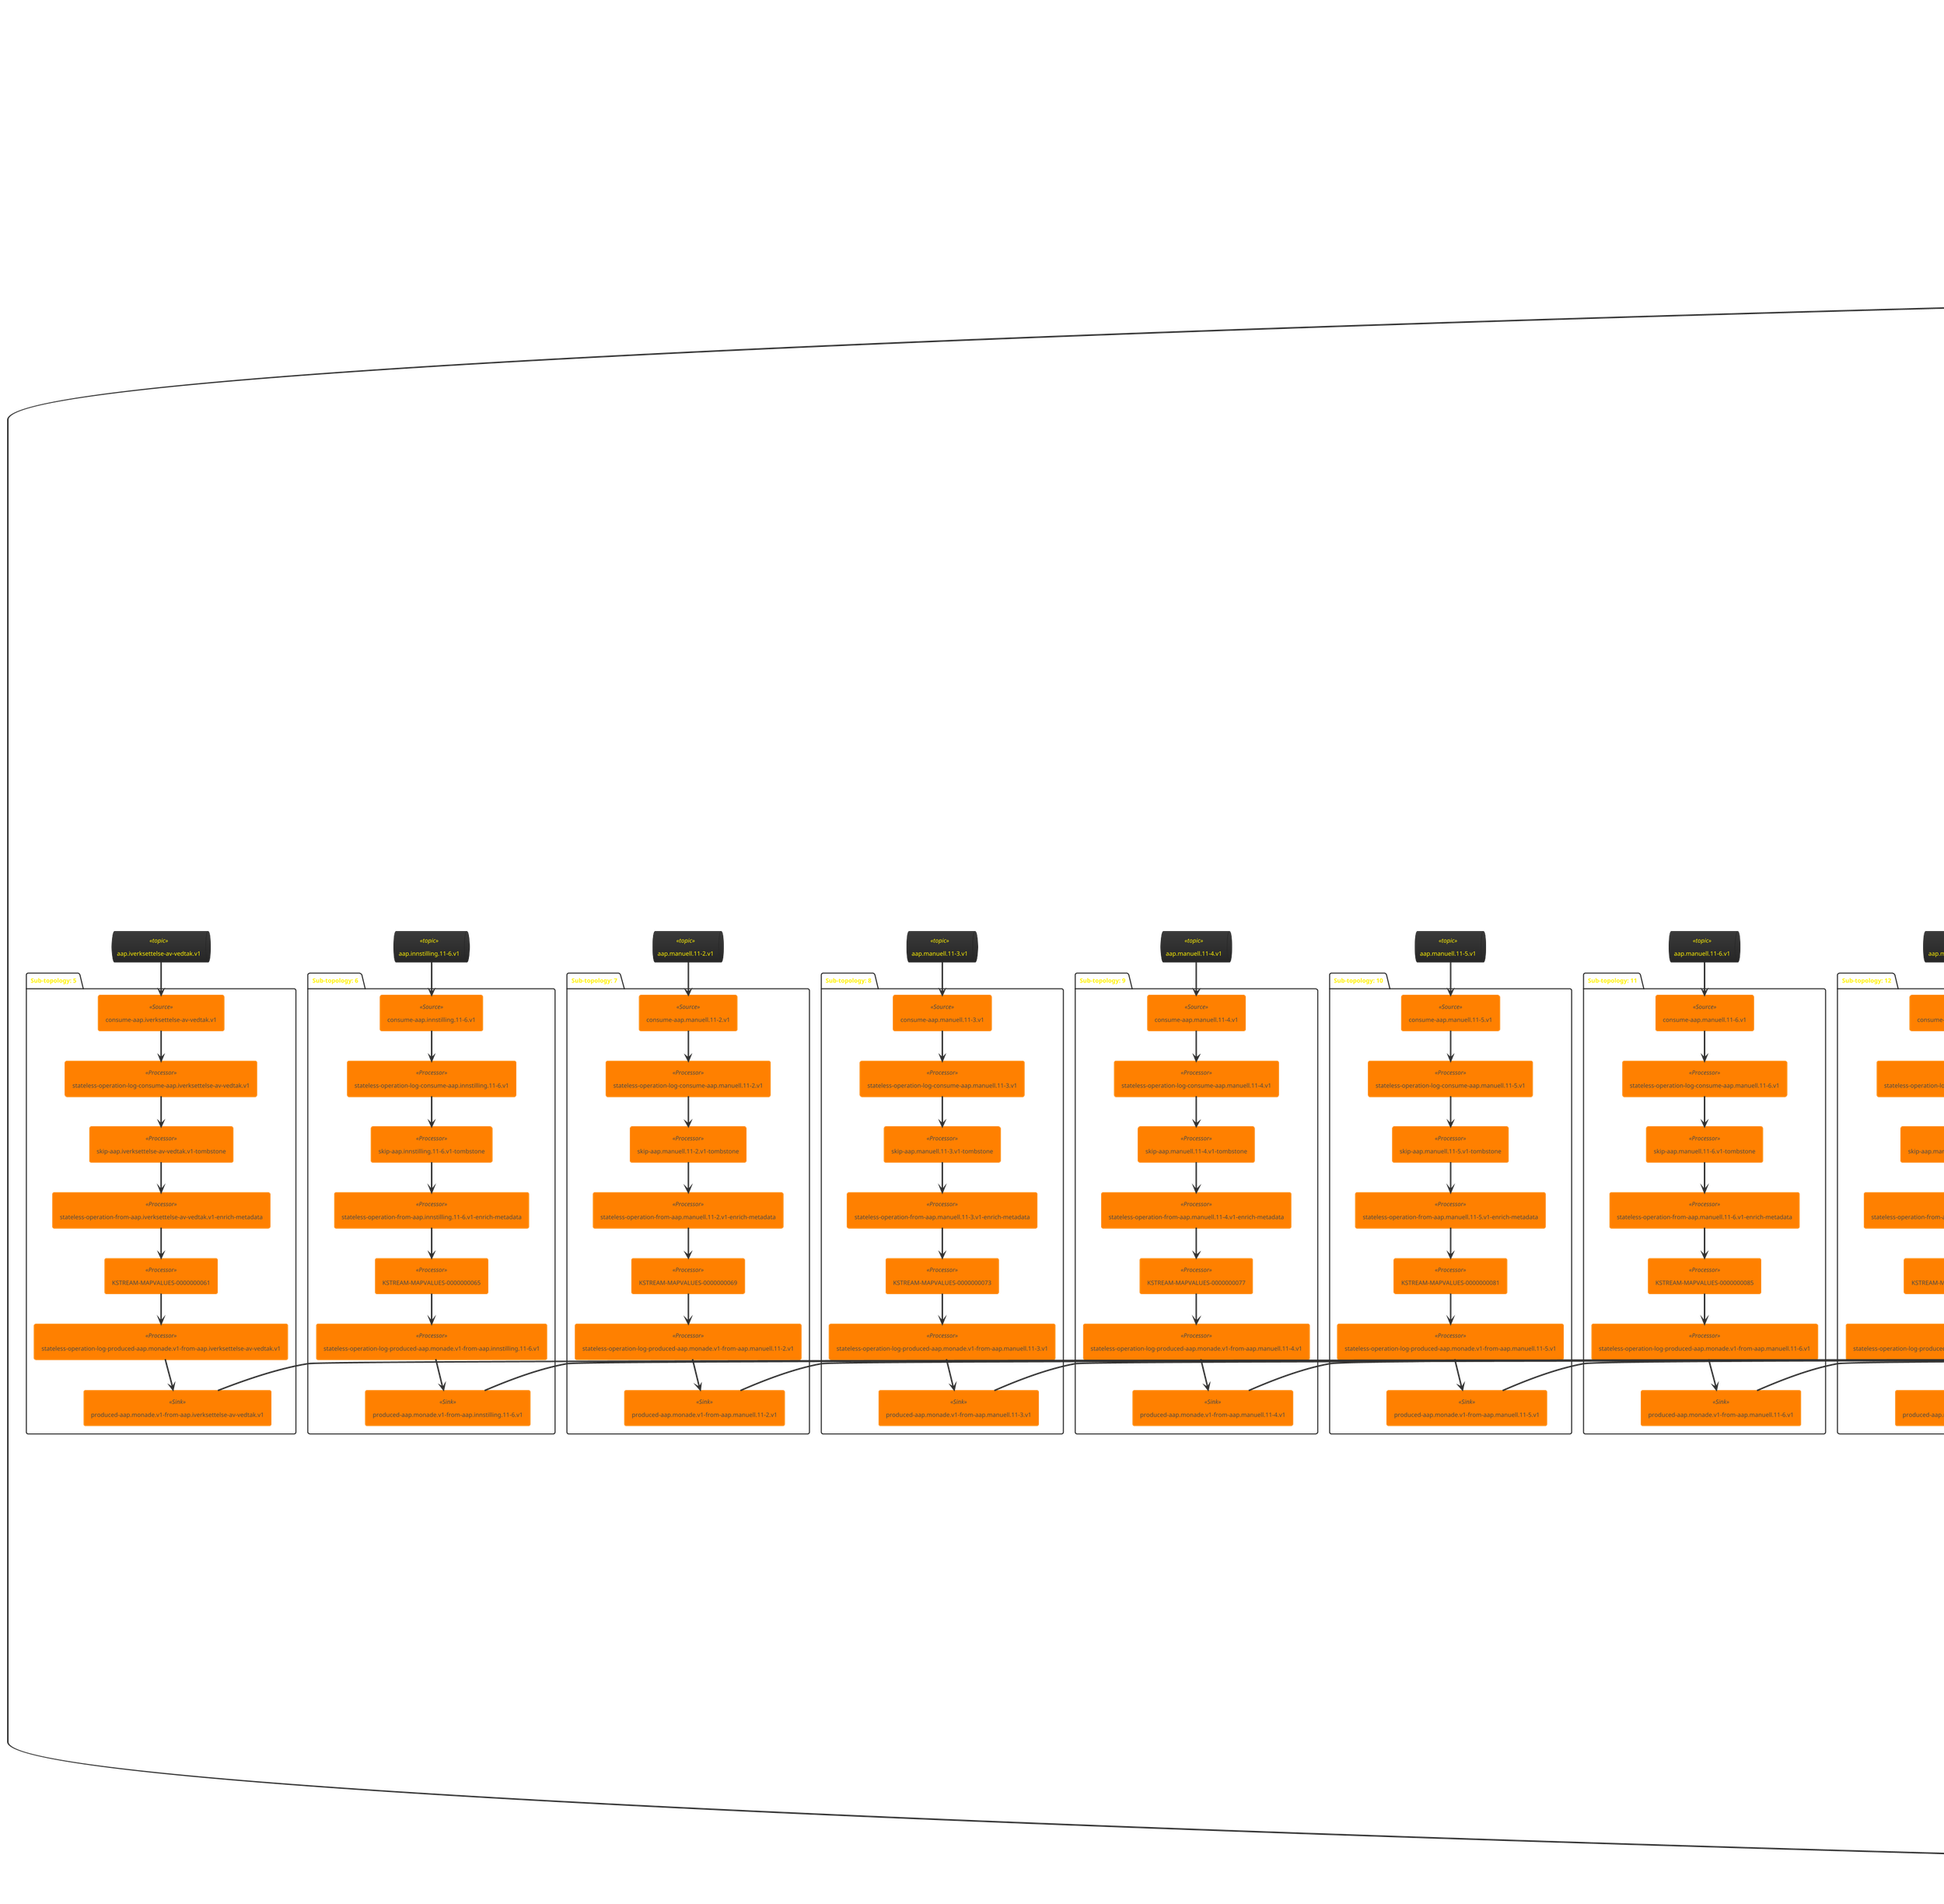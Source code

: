 @startuml
!theme black-knight
queue "aap.andre-folketrygdytelser.v1" <<topic>> as aap_andre_folketrygdytelser_v1
queue "aap.inntekter.v1" <<topic>> as aap_inntekter_v1
queue "aap.medlem.v1" <<topic>> as aap_medlem_v1
queue "aap.subscribe-sykepengedager.v1" <<topic>> as aap_subscribe_sykepengedager_v1
queue "aap.vedtak.v1" <<topic>> as aap_vedtak_v1
queue "aap.sokere.v1" <<topic>> as aap_sokere_v1
queue "aap.soknad-sendt.v1" <<topic>> as aap_soknad_sendt_v1
queue "aap.monade.v1-join-aap.sokere.v1-repartition" <<topic>> as aap_monade_v1_join_aap_sokere_v1_repartition
queue "aap.endrede-personidenter.v1" <<topic>> as aap_endrede_personidenter_v1
queue "aap.monade.v1" <<topic>> as aap_monade_v1
queue "aap.sykepengedager.v1" <<topic>> as aap_sykepengedager_v1
queue "aap.iverksettelse-av-vedtak.v1" <<topic>> as aap_iverksettelse_av_vedtak_v1
queue "aap.innstilling.11-6.v1" <<topic>> as aap_innstilling_11_6_v1
queue "aap.manuell.11-2.v1" <<topic>> as aap_manuell_11_2_v1
queue "aap.manuell.11-3.v1" <<topic>> as aap_manuell_11_3_v1
queue "aap.manuell.11-4.v1" <<topic>> as aap_manuell_11_4_v1
queue "aap.manuell.11-5.v1" <<topic>> as aap_manuell_11_5_v1
queue "aap.manuell.11-6.v1" <<topic>> as aap_manuell_11_6_v1
queue "aap.manuell.11-19.v1" <<topic>> as aap_manuell_11_19_v1
queue "aap.manuell.11-29.v1" <<topic>> as aap_manuell_11_29_v1
queue "aap.manuell.22-13.v1" <<topic>> as aap_manuell_22_13_v1
queue "aap.kvalitetssikring.11-2.v1" <<topic>> as aap_kvalitetssikring_11_2_v1
queue "aap.kvalitetssikring.11-3.v1" <<topic>> as aap_kvalitetssikring_11_3_v1
queue "aap.kvalitetssikring.11-4.v1" <<topic>> as aap_kvalitetssikring_11_4_v1
queue "aap.kvalitetssikring.11-5.v1" <<topic>> as aap_kvalitetssikring_11_5_v1
queue "aap.kvalitetssikring.11-6.v1" <<topic>> as aap_kvalitetssikring_11_6_v1
queue "aap.kvalitetssikring.11-19.v1" <<topic>> as aap_kvalitetssikring_11_19_v1
queue "aap.kvalitetssikring.11-29.v1" <<topic>> as aap_kvalitetssikring_11_29_v1
queue "aap.kvalitetssikring.22-13.v1" <<topic>> as aap_kvalitetssikring_22_13_v1
package "Sub-topology: 0" {
	database "soker-state-store-v2" <<State Store>> as soker_state_store_v2
	agent "consume-aap.soknad-sendt.v1" <<Source>> as consume_aap_soknad_sendt_v1
	agent "stateless-operation-log-consume-aap.soknad-sendt.v1" <<Processor>> as stateless_operation_log_consume_aap_soknad_sendt_v1
	agent "skip-aap.soknad-sendt.v1-tombstone" <<Processor>> as skip_aap_soknad_sendt_v1_tombstone
	agent "KSTREAM-FILTER-0000000006" <<Processor>> as KSTREAM_FILTER_0000000006
	agent "stateless-operation-soknad_mottatt-counter" <<Processor>> as stateless_operation_soknad_mottatt_counter
	agent "aap.monade.v1-join-aap.sokere.v1-repartition-source" <<Source>> as aap_monade_v1_join_aap_sokere_v1_repartition_source
	agent "aap.soknad-sendt.v1-left-join-aap.sokere.v1" <<Processor>> as aap_soknad_sendt_v1_left_join_aap_sokere_v1
	agent "KSTREAM-FILTER-0000000008" <<Processor>> as KSTREAM_FILTER_0000000008
	agent "aap.monade.v1-join-aap.sokere.v1" <<Processor>> as aap_monade_v1_join_aap_sokere_v1
	agent "KSTREAM-FILTER-0000000140" <<Processor>> as KSTREAM_FILTER_0000000140
	agent "stateless-operation-forstegangssoker-counter" <<Processor>> as stateless_operation_forstegangssoker_counter
	agent "KSTREAM-MAPVALUES-0000000009" <<Processor>> as KSTREAM_MAPVALUES_0000000009
	agent "KSTREAM-MAPVALUES-0000000141" <<Processor>> as KSTREAM_MAPVALUES_0000000141
	agent "KSTREAM-FLATMAPVALUES-0000000013" <<Processor>> as KSTREAM_FLATMAPVALUES_0000000013
	agent "KSTREAM-FLATMAPVALUES-0000000145" <<Processor>> as KSTREAM_FLATMAPVALUES_0000000145
	agent "split-aap.monade.v1-buffered-join-aap.sokere.v1" <<Processor>> as split_aap_monade_v1_buffered_join_aap_sokere_v1
	agent "split-aap.soknad-sendt.v1-buffered-left-join-aap.sokere.v1" <<Processor>> as split_aap_soknad_sendt_v1_buffered_left_join_aap_sokere_v1
	agent "consume-aap.endrede-personidenter.v1" <<Source>> as consume_aap_endrede_personidenter_v1
	agent "consume-aap.sokere.v1" <<Source>> as consume_aap_sokere_v1
	agent "stateless-operation-log-consume-aap.endrede-personidenter.v1" <<Processor>> as stateless_operation_log_consume_aap_endrede_personidenter_v1
	agent "stateless-operation-log-consume-aap.sokere.v1" <<Processor>> as stateless_operation_log_consume_aap_sokere_v1
	agent "skip-aap.endrede-personidenter.v1-tombstone" <<Processor>> as skip_aap_endrede_personidenter_v1_tombstone
	agent "stateless-operation-log-produced-aap.sokere.v1" <<Processor>> as stateless_operation_log_produced_aap_sokere_v1
	agent "aap.endrede-personidenter.v1-join-aap.sokere.v1" <<Processor>> as aap_endrede_personidenter_v1_join_aap_sokere_v1
	agent "aap.sokere.v1-to-table" <<Processor>> as aap_sokere_v1_to_table
	agent "KSTREAM-FLATMAP-0000000034" <<Processor>> as KSTREAM_FLATMAP_0000000034
	agent "KSTREAM-MAPVALUES-0000000010" <<Processor>> as KSTREAM_MAPVALUES_0000000010
	agent "KSTREAM-MAPVALUES-0000000142" <<Processor>> as KSTREAM_MAPVALUES_0000000142
	agent "KSTREAM-PEEK-0000000035" <<Processor>> as KSTREAM_PEEK_0000000035
	agent "split-aap.monade.v1-buffered-join-aap.sokere.v1-branch-1" <<Processor>> as split_aap_monade_v1_buffered_join_aap_sokere_v1_branch_1
	agent "split-aap.monade.v1-buffered-join-aap.sokere.v1-branch-2" <<Processor>> as split_aap_monade_v1_buffered_join_aap_sokere_v1_branch_2
	agent "split-aap.monade.v1-buffered-join-aap.sokere.v1-branch-3" <<Processor>> as split_aap_monade_v1_buffered_join_aap_sokere_v1_branch_3
	agent "split-aap.monade.v1-buffered-join-aap.sokere.v1-branch-4" <<Processor>> as split_aap_monade_v1_buffered_join_aap_sokere_v1_branch_4
	agent "split-aap.monade.v1-buffered-join-aap.sokere.v1-branch-5" <<Processor>> as split_aap_monade_v1_buffered_join_aap_sokere_v1_branch_5
	agent "split-aap.soknad-sendt.v1-buffered-left-join-aap.sokere.v1-branch-1" <<Processor>> as split_aap_soknad_sendt_v1_buffered_left_join_aap_sokere_v1_branch_1
	agent "split-aap.soknad-sendt.v1-buffered-left-join-aap.sokere.v1-branch-2" <<Processor>> as split_aap_soknad_sendt_v1_buffered_left_join_aap_sokere_v1_branch_2
	agent "split-aap.soknad-sendt.v1-buffered-left-join-aap.sokere.v1-branch-3" <<Processor>> as split_aap_soknad_sendt_v1_buffered_left_join_aap_sokere_v1_branch_3
	agent "split-aap.soknad-sendt.v1-buffered-left-join-aap.sokere.v1-branch-4" <<Processor>> as split_aap_soknad_sendt_v1_buffered_left_join_aap_sokere_v1_branch_4
	agent "split-aap.soknad-sendt.v1-buffered-left-join-aap.sokere.v1-branch-5" <<Processor>> as split_aap_soknad_sendt_v1_buffered_left_join_aap_sokere_v1_branch_5
	agent "KSTREAM-MAPVALUES-0000000011" <<Processor>> as KSTREAM_MAPVALUES_0000000011
	agent "KSTREAM-MAPVALUES-0000000016" <<Processor>> as KSTREAM_MAPVALUES_0000000016
	agent "KSTREAM-MAPVALUES-0000000019" <<Processor>> as KSTREAM_MAPVALUES_0000000019
	agent "KSTREAM-MAPVALUES-0000000022" <<Processor>> as KSTREAM_MAPVALUES_0000000022
	agent "KSTREAM-MAPVALUES-0000000025" <<Processor>> as KSTREAM_MAPVALUES_0000000025
	agent "KSTREAM-MAPVALUES-0000000028" <<Processor>> as KSTREAM_MAPVALUES_0000000028
	agent "KSTREAM-MAPVALUES-0000000036" <<Processor>> as KSTREAM_MAPVALUES_0000000036
	agent "KSTREAM-MAPVALUES-0000000143" <<Processor>> as KSTREAM_MAPVALUES_0000000143
	agent "KSTREAM-MAPVALUES-0000000148" <<Processor>> as KSTREAM_MAPVALUES_0000000148
	agent "KSTREAM-MAPVALUES-0000000151" <<Processor>> as KSTREAM_MAPVALUES_0000000151
	agent "KSTREAM-MAPVALUES-0000000154" <<Processor>> as KSTREAM_MAPVALUES_0000000154
	agent "KSTREAM-MAPVALUES-0000000157" <<Processor>> as KSTREAM_MAPVALUES_0000000157
	agent "KSTREAM-MAPVALUES-0000000160" <<Processor>> as KSTREAM_MAPVALUES_0000000160
	agent "KTABLE-TOSTREAM-0000000002" <<Processor>> as KTABLE_TOSTREAM_0000000002
	agent "KTABLE-TOSTREAM-0000000003" <<Processor>> as KTABLE_TOSTREAM_0000000003
	agent "stateless-operation-log-produced-aap.andre-folketrygdytelser.v1-via-branch-3-aap.monade.v1-buffered-join-aap.sokere.v1" <<Processor>> as stateless_operation_log_produced_aap_andre_folketrygdytelser_v1_via_branch_3_aap_monade_v1_buffered_join_aap_sokere_v1
	agent "stateless-operation-log-produced-aap.andre-folketrygdytelser.v1-via-branch-3-aap.soknad-sendt.v1-buffered-left-join-aap.sokere.v1" <<Processor>> as stateless_operation_log_produced_aap_andre_folketrygdytelser_v1_via_branch_3_aap_soknad_sendt_v1_buffered_left_join_aap_sokere_v1
	agent "stateless-operation-log-produced-aap.inntekter.v1-via-branch-2-aap.monade.v1-buffered-join-aap.sokere.v1" <<Processor>> as stateless_operation_log_produced_aap_inntekter_v1_via_branch_2_aap_monade_v1_buffered_join_aap_sokere_v1
	agent "stateless-operation-log-produced-aap.inntekter.v1-via-branch-2-aap.soknad-sendt.v1-buffered-left-join-aap.sokere.v1" <<Processor>> as stateless_operation_log_produced_aap_inntekter_v1_via_branch_2_aap_soknad_sendt_v1_buffered_left_join_aap_sokere_v1
	agent "stateless-operation-log-produced-aap.medlem.v1-via-branch-1-aap.monade.v1-buffered-join-aap.sokere.v1" <<Processor>> as stateless_operation_log_produced_aap_medlem_v1_via_branch_1_aap_monade_v1_buffered_join_aap_sokere_v1
	agent "stateless-operation-log-produced-aap.medlem.v1-via-branch-1-aap.soknad-sendt.v1-buffered-left-join-aap.sokere.v1" <<Processor>> as stateless_operation_log_produced_aap_medlem_v1_via_branch_1_aap_soknad_sendt_v1_buffered_left_join_aap_sokere_v1
	agent "stateless-operation-log-produced-aap.subscribe-sykepengedager.v1-via-branch-5-aap.monade.v1-buffered-join-aap.sokere.v1" <<Processor>> as stateless_operation_log_produced_aap_subscribe_sykepengedager_v1_via_branch_5_aap_monade_v1_buffered_join_aap_sokere_v1
	agent "stateless-operation-log-produced-aap.subscribe-sykepengedager.v1-via-branch-5-aap.soknad-sendt.v1-buffered-left-join-aap.sokere.v1" <<Processor>> as stateless_operation_log_produced_aap_subscribe_sykepengedager_v1_via_branch_5_aap_soknad_sendt_v1_buffered_left_join_aap_sokere_v1
	agent "stateless-operation-log-produced-aap.vedtak.v1-via-branch-4-aap.monade.v1-buffered-join-aap.sokere.v1" <<Processor>> as stateless_operation_log_produced_aap_vedtak_v1_via_branch_4_aap_monade_v1_buffered_join_aap_sokere_v1
	agent "stateless-operation-log-produced-aap.vedtak.v1-via-branch-4-aap.soknad-sendt.v1-buffered-left-join-aap.sokere.v1" <<Processor>> as stateless_operation_log_produced_aap_vedtak_v1_via_branch_4_aap_soknad_sendt_v1_buffered_left_join_aap_sokere_v1
	agent "stateless-operation-log-produced-bufferable-aap.sokere.v1-aap.endrede-personidenter.v1-buffered-join-aap.sokere.v1" <<Processor>> as stateless_operation_log_produced_bufferable_aap_sokere_v1_aap_endrede_personidenter_v1_buffered_join_aap_sokere_v1
	agent "stateless-operation-log-produced-bufferable-aap.sokere.v1-aap.monade.v1-buffered-join-aap.sokere.v1" <<Processor>> as stateless_operation_log_produced_bufferable_aap_sokere_v1_aap_monade_v1_buffered_join_aap_sokere_v1
	agent "stateless-operation-log-produced-bufferable-aap.sokere.v1-aap.soknad-sendt.v1-buffered-left-join-aap.sokere.v1" <<Processor>> as stateless_operation_log_produced_bufferable_aap_sokere_v1_aap_soknad_sendt_v1_buffered_left_join_aap_sokere_v1
	agent "gauge-soker-state-store-v2-entries" <<Processor>> as gauge_soker_state_store_v2_entries
	agent "migrate-soker-state-store-v2" <<Processor>> as migrate_soker_state_store_v2
	agent "produced-aap.andre-folketrygdytelser.v1-via-branch-3-aap.monade.v1-buffered-join-aap.sokere.v1" <<Sink>> as produced_aap_andre_folketrygdytelser_v1_via_branch_3_aap_monade_v1_buffered_join_aap_sokere_v1
	agent "produced-aap.andre-folketrygdytelser.v1-via-branch-3-aap.soknad-sendt.v1-buffered-left-join-aap.sokere.v1" <<Sink>> as produced_aap_andre_folketrygdytelser_v1_via_branch_3_aap_soknad_sendt_v1_buffered_left_join_aap_sokere_v1
	agent "produced-aap.inntekter.v1-via-branch-2-aap.monade.v1-buffered-join-aap.sokere.v1" <<Sink>> as produced_aap_inntekter_v1_via_branch_2_aap_monade_v1_buffered_join_aap_sokere_v1
	agent "produced-aap.inntekter.v1-via-branch-2-aap.soknad-sendt.v1-buffered-left-join-aap.sokere.v1" <<Sink>> as produced_aap_inntekter_v1_via_branch_2_aap_soknad_sendt_v1_buffered_left_join_aap_sokere_v1
	agent "produced-aap.medlem.v1-via-branch-1-aap.monade.v1-buffered-join-aap.sokere.v1" <<Sink>> as produced_aap_medlem_v1_via_branch_1_aap_monade_v1_buffered_join_aap_sokere_v1
	agent "produced-aap.medlem.v1-via-branch-1-aap.soknad-sendt.v1-buffered-left-join-aap.sokere.v1" <<Sink>> as produced_aap_medlem_v1_via_branch_1_aap_soknad_sendt_v1_buffered_left_join_aap_sokere_v1
	agent "produced-aap.subscribe-sykepengedager.v1-via-branch-5-aap.monade.v1-buffered-join-aap.sokere.v1" <<Sink>> as produced_aap_subscribe_sykepengedager_v1_via_branch_5_aap_monade_v1_buffered_join_aap_sokere_v1
	agent "produced-aap.subscribe-sykepengedager.v1-via-branch-5-aap.soknad-sendt.v1-buffered-left-join-aap.sokere.v1" <<Sink>> as produced_aap_subscribe_sykepengedager_v1_via_branch_5_aap_soknad_sendt_v1_buffered_left_join_aap_sokere_v1
	agent "produced-aap.vedtak.v1-via-branch-4-aap.monade.v1-buffered-join-aap.sokere.v1" <<Sink>> as produced_aap_vedtak_v1_via_branch_4_aap_monade_v1_buffered_join_aap_sokere_v1
	agent "produced-aap.vedtak.v1-via-branch-4-aap.soknad-sendt.v1-buffered-left-join-aap.sokere.v1" <<Sink>> as produced_aap_vedtak_v1_via_branch_4_aap_soknad_sendt_v1_buffered_left_join_aap_sokere_v1
	agent "produced-bufferable-aap.sokere.v1-aap.endrede-personidenter.v1-buffered-join-aap.sokere.v1" <<Sink>> as produced_bufferable_aap_sokere_v1_aap_endrede_personidenter_v1_buffered_join_aap_sokere_v1
	agent "produced-bufferable-aap.sokere.v1-aap.monade.v1-buffered-join-aap.sokere.v1" <<Sink>> as produced_bufferable_aap_sokere_v1_aap_monade_v1_buffered_join_aap_sokere_v1
	agent "produced-bufferable-aap.sokere.v1-aap.soknad-sendt.v1-buffered-left-join-aap.sokere.v1" <<Sink>> as produced_bufferable_aap_sokere_v1_aap_soknad_sendt_v1_buffered_left_join_aap_sokere_v1
	agent "skip-table-aap.sokere.v1-tombstone" <<Processor>> as skip_table_aap_sokere_v1_tombstone
	aap_soknad_sendt_v1 --> consume_aap_soknad_sendt_v1
	aap_monade_v1_join_aap_sokere_v1_repartition --> aap_monade_v1_join_aap_sokere_v1_repartition_source
	soker_state_store_v2 -- aap_soknad_sendt_v1_left_join_aap_sokere_v1
	soker_state_store_v2 -- aap_monade_v1_join_aap_sokere_v1
	aap_endrede_personidenter_v1 --> consume_aap_endrede_personidenter_v1
	aap_sokere_v1 --> consume_aap_sokere_v1
	soker_state_store_v2 -- aap_endrede_personidenter_v1_join_aap_sokere_v1
	soker_state_store_v2 -- aap_sokere_v1_to_table
	soker_state_store_v2 -- gauge_soker_state_store_v2_entries
	soker_state_store_v2 -- migrate_soker_state_store_v2
	aap_andre_folketrygdytelser_v1 <-- produced_aap_andre_folketrygdytelser_v1_via_branch_3_aap_monade_v1_buffered_join_aap_sokere_v1
	aap_andre_folketrygdytelser_v1 <-- produced_aap_andre_folketrygdytelser_v1_via_branch_3_aap_soknad_sendt_v1_buffered_left_join_aap_sokere_v1
	aap_inntekter_v1 <-- produced_aap_inntekter_v1_via_branch_2_aap_monade_v1_buffered_join_aap_sokere_v1
	aap_inntekter_v1 <-- produced_aap_inntekter_v1_via_branch_2_aap_soknad_sendt_v1_buffered_left_join_aap_sokere_v1
	aap_medlem_v1 <-- produced_aap_medlem_v1_via_branch_1_aap_monade_v1_buffered_join_aap_sokere_v1
	aap_medlem_v1 <-- produced_aap_medlem_v1_via_branch_1_aap_soknad_sendt_v1_buffered_left_join_aap_sokere_v1
	aap_subscribe_sykepengedager_v1 <-- produced_aap_subscribe_sykepengedager_v1_via_branch_5_aap_monade_v1_buffered_join_aap_sokere_v1
	aap_subscribe_sykepengedager_v1 <-- produced_aap_subscribe_sykepengedager_v1_via_branch_5_aap_soknad_sendt_v1_buffered_left_join_aap_sokere_v1
	aap_vedtak_v1 <-- produced_aap_vedtak_v1_via_branch_4_aap_monade_v1_buffered_join_aap_sokere_v1
	aap_vedtak_v1 <-- produced_aap_vedtak_v1_via_branch_4_aap_soknad_sendt_v1_buffered_left_join_aap_sokere_v1
	aap_sokere_v1 <-- produced_bufferable_aap_sokere_v1_aap_endrede_personidenter_v1_buffered_join_aap_sokere_v1
	aap_sokere_v1 <-- produced_bufferable_aap_sokere_v1_aap_monade_v1_buffered_join_aap_sokere_v1
	aap_sokere_v1 <-- produced_bufferable_aap_sokere_v1_aap_soknad_sendt_v1_buffered_left_join_aap_sokere_v1
	consume_aap_soknad_sendt_v1 --> stateless_operation_log_consume_aap_soknad_sendt_v1
	stateless_operation_log_consume_aap_soknad_sendt_v1 --> skip_aap_soknad_sendt_v1_tombstone
	skip_aap_soknad_sendt_v1_tombstone --> KSTREAM_FILTER_0000000006
	KSTREAM_FILTER_0000000006 --> stateless_operation_soknad_mottatt_counter
	stateless_operation_soknad_mottatt_counter --> aap_soknad_sendt_v1_left_join_aap_sokere_v1
	aap_monade_v1_join_aap_sokere_v1_repartition_source --> aap_monade_v1_join_aap_sokere_v1
	aap_soknad_sendt_v1_left_join_aap_sokere_v1 --> KSTREAM_FILTER_0000000008
	KSTREAM_FILTER_0000000008 --> stateless_operation_forstegangssoker_counter
	aap_monade_v1_join_aap_sokere_v1 --> KSTREAM_FILTER_0000000140
	KSTREAM_FILTER_0000000140 --> KSTREAM_MAPVALUES_0000000141
	stateless_operation_forstegangssoker_counter --> KSTREAM_MAPVALUES_0000000009
	KSTREAM_MAPVALUES_0000000009 --> KSTREAM_FLATMAPVALUES_0000000013
	KSTREAM_MAPVALUES_0000000009 --> KSTREAM_MAPVALUES_0000000010
	KSTREAM_MAPVALUES_0000000141 --> KSTREAM_MAPVALUES_0000000142
	KSTREAM_MAPVALUES_0000000141 --> KSTREAM_FLATMAPVALUES_0000000145
	KSTREAM_FLATMAPVALUES_0000000013 --> split_aap_soknad_sendt_v1_buffered_left_join_aap_sokere_v1
	KSTREAM_FLATMAPVALUES_0000000145 --> split_aap_monade_v1_buffered_join_aap_sokere_v1
	split_aap_monade_v1_buffered_join_aap_sokere_v1 --> split_aap_monade_v1_buffered_join_aap_sokere_v1_branch_2
	split_aap_monade_v1_buffered_join_aap_sokere_v1 --> split_aap_monade_v1_buffered_join_aap_sokere_v1_branch_1
	split_aap_monade_v1_buffered_join_aap_sokere_v1 --> split_aap_monade_v1_buffered_join_aap_sokere_v1_branch_3
	split_aap_monade_v1_buffered_join_aap_sokere_v1 --> split_aap_monade_v1_buffered_join_aap_sokere_v1_branch_4
	split_aap_monade_v1_buffered_join_aap_sokere_v1 --> split_aap_monade_v1_buffered_join_aap_sokere_v1_branch_5
	split_aap_soknad_sendt_v1_buffered_left_join_aap_sokere_v1 --> split_aap_soknad_sendt_v1_buffered_left_join_aap_sokere_v1_branch_3
	split_aap_soknad_sendt_v1_buffered_left_join_aap_sokere_v1 --> split_aap_soknad_sendt_v1_buffered_left_join_aap_sokere_v1_branch_5
	split_aap_soknad_sendt_v1_buffered_left_join_aap_sokere_v1 --> split_aap_soknad_sendt_v1_buffered_left_join_aap_sokere_v1_branch_4
	split_aap_soknad_sendt_v1_buffered_left_join_aap_sokere_v1 --> split_aap_soknad_sendt_v1_buffered_left_join_aap_sokere_v1_branch_1
	split_aap_soknad_sendt_v1_buffered_left_join_aap_sokere_v1 --> split_aap_soknad_sendt_v1_buffered_left_join_aap_sokere_v1_branch_2
	consume_aap_endrede_personidenter_v1 --> stateless_operation_log_consume_aap_endrede_personidenter_v1
	consume_aap_sokere_v1 --> stateless_operation_log_consume_aap_sokere_v1
	stateless_operation_log_consume_aap_endrede_personidenter_v1 --> skip_aap_endrede_personidenter_v1_tombstone
	stateless_operation_log_consume_aap_sokere_v1 --> stateless_operation_log_produced_aap_sokere_v1
	skip_aap_endrede_personidenter_v1_tombstone --> aap_endrede_personidenter_v1_join_aap_sokere_v1
	stateless_operation_log_produced_aap_sokere_v1 --> aap_sokere_v1_to_table
	aap_endrede_personidenter_v1_join_aap_sokere_v1 --> KSTREAM_FLATMAP_0000000034
	aap_sokere_v1_to_table --> KTABLE_TOSTREAM_0000000003
	aap_sokere_v1_to_table --> KTABLE_TOSTREAM_0000000002
	aap_sokere_v1_to_table --> skip_table_aap_sokere_v1_tombstone
	KSTREAM_FLATMAP_0000000034 --> KSTREAM_PEEK_0000000035
	KSTREAM_MAPVALUES_0000000010 --> KSTREAM_MAPVALUES_0000000011
	KSTREAM_MAPVALUES_0000000142 --> KSTREAM_MAPVALUES_0000000143
	KSTREAM_PEEK_0000000035 --> KSTREAM_MAPVALUES_0000000036
	split_aap_monade_v1_buffered_join_aap_sokere_v1_branch_1 --> KSTREAM_MAPVALUES_0000000148
	split_aap_monade_v1_buffered_join_aap_sokere_v1_branch_2 --> KSTREAM_MAPVALUES_0000000151
	split_aap_monade_v1_buffered_join_aap_sokere_v1_branch_3 --> KSTREAM_MAPVALUES_0000000154
	split_aap_monade_v1_buffered_join_aap_sokere_v1_branch_4 --> KSTREAM_MAPVALUES_0000000157
	split_aap_monade_v1_buffered_join_aap_sokere_v1_branch_5 --> KSTREAM_MAPVALUES_0000000160
	split_aap_soknad_sendt_v1_buffered_left_join_aap_sokere_v1_branch_1 --> KSTREAM_MAPVALUES_0000000016
	split_aap_soknad_sendt_v1_buffered_left_join_aap_sokere_v1_branch_2 --> KSTREAM_MAPVALUES_0000000019
	split_aap_soknad_sendt_v1_buffered_left_join_aap_sokere_v1_branch_3 --> KSTREAM_MAPVALUES_0000000022
	split_aap_soknad_sendt_v1_buffered_left_join_aap_sokere_v1_branch_4 --> KSTREAM_MAPVALUES_0000000025
	split_aap_soknad_sendt_v1_buffered_left_join_aap_sokere_v1_branch_5 --> KSTREAM_MAPVALUES_0000000028
	KSTREAM_MAPVALUES_0000000011 --> stateless_operation_log_produced_bufferable_aap_sokere_v1_aap_soknad_sendt_v1_buffered_left_join_aap_sokere_v1
	KSTREAM_MAPVALUES_0000000016 --> stateless_operation_log_produced_aap_medlem_v1_via_branch_1_aap_soknad_sendt_v1_buffered_left_join_aap_sokere_v1
	KSTREAM_MAPVALUES_0000000019 --> stateless_operation_log_produced_aap_inntekter_v1_via_branch_2_aap_soknad_sendt_v1_buffered_left_join_aap_sokere_v1
	KSTREAM_MAPVALUES_0000000022 --> stateless_operation_log_produced_aap_andre_folketrygdytelser_v1_via_branch_3_aap_soknad_sendt_v1_buffered_left_join_aap_sokere_v1
	KSTREAM_MAPVALUES_0000000025 --> stateless_operation_log_produced_aap_vedtak_v1_via_branch_4_aap_soknad_sendt_v1_buffered_left_join_aap_sokere_v1
	KSTREAM_MAPVALUES_0000000028 --> stateless_operation_log_produced_aap_subscribe_sykepengedager_v1_via_branch_5_aap_soknad_sendt_v1_buffered_left_join_aap_sokere_v1
	KSTREAM_MAPVALUES_0000000036 --> stateless_operation_log_produced_bufferable_aap_sokere_v1_aap_endrede_personidenter_v1_buffered_join_aap_sokere_v1
	KSTREAM_MAPVALUES_0000000143 --> stateless_operation_log_produced_bufferable_aap_sokere_v1_aap_monade_v1_buffered_join_aap_sokere_v1
	KSTREAM_MAPVALUES_0000000148 --> stateless_operation_log_produced_aap_medlem_v1_via_branch_1_aap_monade_v1_buffered_join_aap_sokere_v1
	KSTREAM_MAPVALUES_0000000151 --> stateless_operation_log_produced_aap_inntekter_v1_via_branch_2_aap_monade_v1_buffered_join_aap_sokere_v1
	KSTREAM_MAPVALUES_0000000154 --> stateless_operation_log_produced_aap_andre_folketrygdytelser_v1_via_branch_3_aap_monade_v1_buffered_join_aap_sokere_v1
	KSTREAM_MAPVALUES_0000000157 --> stateless_operation_log_produced_aap_vedtak_v1_via_branch_4_aap_monade_v1_buffered_join_aap_sokere_v1
	KSTREAM_MAPVALUES_0000000160 --> stateless_operation_log_produced_aap_subscribe_sykepengedager_v1_via_branch_5_aap_monade_v1_buffered_join_aap_sokere_v1
	KTABLE_TOSTREAM_0000000002 --> gauge_soker_state_store_v2_entries
	KTABLE_TOSTREAM_0000000003 --> migrate_soker_state_store_v2
	stateless_operation_log_produced_aap_andre_folketrygdytelser_v1_via_branch_3_aap_monade_v1_buffered_join_aap_sokere_v1 --> produced_aap_andre_folketrygdytelser_v1_via_branch_3_aap_monade_v1_buffered_join_aap_sokere_v1
	stateless_operation_log_produced_aap_andre_folketrygdytelser_v1_via_branch_3_aap_soknad_sendt_v1_buffered_left_join_aap_sokere_v1 --> produced_aap_andre_folketrygdytelser_v1_via_branch_3_aap_soknad_sendt_v1_buffered_left_join_aap_sokere_v1
	stateless_operation_log_produced_aap_inntekter_v1_via_branch_2_aap_monade_v1_buffered_join_aap_sokere_v1 --> produced_aap_inntekter_v1_via_branch_2_aap_monade_v1_buffered_join_aap_sokere_v1
	stateless_operation_log_produced_aap_inntekter_v1_via_branch_2_aap_soknad_sendt_v1_buffered_left_join_aap_sokere_v1 --> produced_aap_inntekter_v1_via_branch_2_aap_soknad_sendt_v1_buffered_left_join_aap_sokere_v1
	stateless_operation_log_produced_aap_medlem_v1_via_branch_1_aap_monade_v1_buffered_join_aap_sokere_v1 --> produced_aap_medlem_v1_via_branch_1_aap_monade_v1_buffered_join_aap_sokere_v1
	stateless_operation_log_produced_aap_medlem_v1_via_branch_1_aap_soknad_sendt_v1_buffered_left_join_aap_sokere_v1 --> produced_aap_medlem_v1_via_branch_1_aap_soknad_sendt_v1_buffered_left_join_aap_sokere_v1
	stateless_operation_log_produced_aap_subscribe_sykepengedager_v1_via_branch_5_aap_monade_v1_buffered_join_aap_sokere_v1 --> produced_aap_subscribe_sykepengedager_v1_via_branch_5_aap_monade_v1_buffered_join_aap_sokere_v1
	stateless_operation_log_produced_aap_subscribe_sykepengedager_v1_via_branch_5_aap_soknad_sendt_v1_buffered_left_join_aap_sokere_v1 --> produced_aap_subscribe_sykepengedager_v1_via_branch_5_aap_soknad_sendt_v1_buffered_left_join_aap_sokere_v1
	stateless_operation_log_produced_aap_vedtak_v1_via_branch_4_aap_monade_v1_buffered_join_aap_sokere_v1 --> produced_aap_vedtak_v1_via_branch_4_aap_monade_v1_buffered_join_aap_sokere_v1
	stateless_operation_log_produced_aap_vedtak_v1_via_branch_4_aap_soknad_sendt_v1_buffered_left_join_aap_sokere_v1 --> produced_aap_vedtak_v1_via_branch_4_aap_soknad_sendt_v1_buffered_left_join_aap_sokere_v1
	stateless_operation_log_produced_bufferable_aap_sokere_v1_aap_endrede_personidenter_v1_buffered_join_aap_sokere_v1 --> produced_bufferable_aap_sokere_v1_aap_endrede_personidenter_v1_buffered_join_aap_sokere_v1
	stateless_operation_log_produced_bufferable_aap_sokere_v1_aap_monade_v1_buffered_join_aap_sokere_v1 --> produced_bufferable_aap_sokere_v1_aap_monade_v1_buffered_join_aap_sokere_v1
	stateless_operation_log_produced_bufferable_aap_sokere_v1_aap_soknad_sendt_v1_buffered_left_join_aap_sokere_v1 --> produced_bufferable_aap_sokere_v1_aap_soknad_sendt_v1_buffered_left_join_aap_sokere_v1
}
package "Sub-topology: 1" {
	agent "consume-aap.medlem.v1" <<Source>> as consume_aap_medlem_v1
	agent "stateless-operation-log-consume-aap.medlem.v1" <<Processor>> as stateless_operation_log_consume_aap_medlem_v1
	agent "skip-aap.medlem.v1-tombstone" <<Processor>> as skip_aap_medlem_v1_tombstone
	agent "KSTREAM-FILTER-0000000040" <<Processor>> as KSTREAM_FILTER_0000000040
	agent "KSTREAM-KEY-SELECT-0000000041" <<Processor>> as KSTREAM_KEY_SELECT_0000000041
	agent "stateless-operation-from-aap.medlem.v1-enrich-metadata" <<Processor>> as stateless_operation_from_aap_medlem_v1_enrich_metadata
	agent "KSTREAM-MAPVALUES-0000000042" <<Processor>> as KSTREAM_MAPVALUES_0000000042
	agent "stateless-operation-log-produced-aap.monade.v1-from-aap.medlem.v1" <<Processor>> as stateless_operation_log_produced_aap_monade_v1_from_aap_medlem_v1
	agent "produced-aap.monade.v1-from-aap.medlem.v1" <<Sink>> as produced_aap_monade_v1_from_aap_medlem_v1
	aap_medlem_v1 --> consume_aap_medlem_v1
	aap_monade_v1 <-- produced_aap_monade_v1_from_aap_medlem_v1
	consume_aap_medlem_v1 --> stateless_operation_log_consume_aap_medlem_v1
	stateless_operation_log_consume_aap_medlem_v1 --> skip_aap_medlem_v1_tombstone
	skip_aap_medlem_v1_tombstone --> KSTREAM_FILTER_0000000040
	KSTREAM_FILTER_0000000040 --> KSTREAM_KEY_SELECT_0000000041
	KSTREAM_KEY_SELECT_0000000041 --> stateless_operation_from_aap_medlem_v1_enrich_metadata
	stateless_operation_from_aap_medlem_v1_enrich_metadata --> KSTREAM_MAPVALUES_0000000042
	KSTREAM_MAPVALUES_0000000042 --> stateless_operation_log_produced_aap_monade_v1_from_aap_medlem_v1
	stateless_operation_log_produced_aap_monade_v1_from_aap_medlem_v1 --> produced_aap_monade_v1_from_aap_medlem_v1
}
package "Sub-topology: 2" {
	agent "consume-aap.inntekter.v1" <<Source>> as consume_aap_inntekter_v1
	agent "stateless-operation-log-consume-aap.inntekter.v1" <<Processor>> as stateless_operation_log_consume_aap_inntekter_v1
	agent "skip-aap.inntekter.v1-tombstone" <<Processor>> as skip_aap_inntekter_v1_tombstone
	agent "KSTREAM-FILTER-0000000046" <<Processor>> as KSTREAM_FILTER_0000000046
	agent "stateless-operation-from-aap.inntekter.v1-enrich-metadata" <<Processor>> as stateless_operation_from_aap_inntekter_v1_enrich_metadata
	agent "KSTREAM-MAPVALUES-0000000047" <<Processor>> as KSTREAM_MAPVALUES_0000000047
	agent "stateless-operation-log-produced-aap.monade.v1-from-aap.inntekter.v1" <<Processor>> as stateless_operation_log_produced_aap_monade_v1_from_aap_inntekter_v1
	agent "produced-aap.monade.v1-from-aap.inntekter.v1" <<Sink>> as produced_aap_monade_v1_from_aap_inntekter_v1
	aap_inntekter_v1 --> consume_aap_inntekter_v1
	aap_monade_v1 <-- produced_aap_monade_v1_from_aap_inntekter_v1
	consume_aap_inntekter_v1 --> stateless_operation_log_consume_aap_inntekter_v1
	stateless_operation_log_consume_aap_inntekter_v1 --> skip_aap_inntekter_v1_tombstone
	skip_aap_inntekter_v1_tombstone --> KSTREAM_FILTER_0000000046
	KSTREAM_FILTER_0000000046 --> stateless_operation_from_aap_inntekter_v1_enrich_metadata
	stateless_operation_from_aap_inntekter_v1_enrich_metadata --> KSTREAM_MAPVALUES_0000000047
	KSTREAM_MAPVALUES_0000000047 --> stateless_operation_log_produced_aap_monade_v1_from_aap_inntekter_v1
	stateless_operation_log_produced_aap_monade_v1_from_aap_inntekter_v1 --> produced_aap_monade_v1_from_aap_inntekter_v1
}
package "Sub-topology: 3" {
	agent "consume-aap.andre-folketrygdytelser.v1" <<Source>> as consume_aap_andre_folketrygdytelser_v1
	agent "stateless-operation-log-consume-aap.andre-folketrygdytelser.v1" <<Processor>> as stateless_operation_log_consume_aap_andre_folketrygdytelser_v1
	agent "skip-aap.andre-folketrygdytelser.v1-tombstone" <<Processor>> as skip_aap_andre_folketrygdytelser_v1_tombstone
	agent "KSTREAM-FILTER-0000000051" <<Processor>> as KSTREAM_FILTER_0000000051
	agent "stateless-operation-from-aap.andre-folketrygdytelser.v1-enrich-metadata" <<Processor>> as stateless_operation_from_aap_andre_folketrygdytelser_v1_enrich_metadata
	agent "KSTREAM-MAPVALUES-0000000052" <<Processor>> as KSTREAM_MAPVALUES_0000000052
	agent "stateless-operation-log-produced-aap.monade.v1-from-aap.andre-folketrygdytelser.v1" <<Processor>> as stateless_operation_log_produced_aap_monade_v1_from_aap_andre_folketrygdytelser_v1
	agent "produced-aap.monade.v1-from-aap.andre-folketrygdytelser.v1" <<Sink>> as produced_aap_monade_v1_from_aap_andre_folketrygdytelser_v1
	aap_andre_folketrygdytelser_v1 --> consume_aap_andre_folketrygdytelser_v1
	aap_monade_v1 <-- produced_aap_monade_v1_from_aap_andre_folketrygdytelser_v1
	consume_aap_andre_folketrygdytelser_v1 --> stateless_operation_log_consume_aap_andre_folketrygdytelser_v1
	stateless_operation_log_consume_aap_andre_folketrygdytelser_v1 --> skip_aap_andre_folketrygdytelser_v1_tombstone
	skip_aap_andre_folketrygdytelser_v1_tombstone --> KSTREAM_FILTER_0000000051
	KSTREAM_FILTER_0000000051 --> stateless_operation_from_aap_andre_folketrygdytelser_v1_enrich_metadata
	stateless_operation_from_aap_andre_folketrygdytelser_v1_enrich_metadata --> KSTREAM_MAPVALUES_0000000052
	KSTREAM_MAPVALUES_0000000052 --> stateless_operation_log_produced_aap_monade_v1_from_aap_andre_folketrygdytelser_v1
	stateless_operation_log_produced_aap_monade_v1_from_aap_andre_folketrygdytelser_v1 --> produced_aap_monade_v1_from_aap_andre_folketrygdytelser_v1
}
package "Sub-topology: 4" {
	agent "consume-aap.sykepengedager.v1" <<Source>> as consume_aap_sykepengedager_v1
	agent "stateless-operation-log-consume-aap.sykepengedager.v1" <<Processor>> as stateless_operation_log_consume_aap_sykepengedager_v1
	agent "skip-aap.sykepengedager.v1-tombstone" <<Processor>> as skip_aap_sykepengedager_v1_tombstone
	agent "KSTREAM-FILTER-0000000056" <<Processor>> as KSTREAM_FILTER_0000000056
	agent "stateless-operation-from-aap.sykepengedager.v1-enrich-metadata" <<Processor>> as stateless_operation_from_aap_sykepengedager_v1_enrich_metadata
	agent "KSTREAM-MAPVALUES-0000000057" <<Processor>> as KSTREAM_MAPVALUES_0000000057
	agent "stateless-operation-log-produced-aap.monade.v1-from-aap.sykepengedager.v1" <<Processor>> as stateless_operation_log_produced_aap_monade_v1_from_aap_sykepengedager_v1
	agent "produced-aap.monade.v1-from-aap.sykepengedager.v1" <<Sink>> as produced_aap_monade_v1_from_aap_sykepengedager_v1
	aap_sykepengedager_v1 --> consume_aap_sykepengedager_v1
	aap_monade_v1 <-- produced_aap_monade_v1_from_aap_sykepengedager_v1
	consume_aap_sykepengedager_v1 --> stateless_operation_log_consume_aap_sykepengedager_v1
	stateless_operation_log_consume_aap_sykepengedager_v1 --> skip_aap_sykepengedager_v1_tombstone
	skip_aap_sykepengedager_v1_tombstone --> KSTREAM_FILTER_0000000056
	KSTREAM_FILTER_0000000056 --> stateless_operation_from_aap_sykepengedager_v1_enrich_metadata
	stateless_operation_from_aap_sykepengedager_v1_enrich_metadata --> KSTREAM_MAPVALUES_0000000057
	KSTREAM_MAPVALUES_0000000057 --> stateless_operation_log_produced_aap_monade_v1_from_aap_sykepengedager_v1
	stateless_operation_log_produced_aap_monade_v1_from_aap_sykepengedager_v1 --> produced_aap_monade_v1_from_aap_sykepengedager_v1
}
package "Sub-topology: 5" {
	agent "consume-aap.iverksettelse-av-vedtak.v1" <<Source>> as consume_aap_iverksettelse_av_vedtak_v1
	agent "stateless-operation-log-consume-aap.iverksettelse-av-vedtak.v1" <<Processor>> as stateless_operation_log_consume_aap_iverksettelse_av_vedtak_v1
	agent "skip-aap.iverksettelse-av-vedtak.v1-tombstone" <<Processor>> as skip_aap_iverksettelse_av_vedtak_v1_tombstone
	agent "stateless-operation-from-aap.iverksettelse-av-vedtak.v1-enrich-metadata" <<Processor>> as stateless_operation_from_aap_iverksettelse_av_vedtak_v1_enrich_metadata
	agent "KSTREAM-MAPVALUES-0000000061" <<Processor>> as KSTREAM_MAPVALUES_0000000061
	agent "stateless-operation-log-produced-aap.monade.v1-from-aap.iverksettelse-av-vedtak.v1" <<Processor>> as stateless_operation_log_produced_aap_monade_v1_from_aap_iverksettelse_av_vedtak_v1
	agent "produced-aap.monade.v1-from-aap.iverksettelse-av-vedtak.v1" <<Sink>> as produced_aap_monade_v1_from_aap_iverksettelse_av_vedtak_v1
	aap_iverksettelse_av_vedtak_v1 --> consume_aap_iverksettelse_av_vedtak_v1
	aap_monade_v1 <-- produced_aap_monade_v1_from_aap_iverksettelse_av_vedtak_v1
	consume_aap_iverksettelse_av_vedtak_v1 --> stateless_operation_log_consume_aap_iverksettelse_av_vedtak_v1
	stateless_operation_log_consume_aap_iverksettelse_av_vedtak_v1 --> skip_aap_iverksettelse_av_vedtak_v1_tombstone
	skip_aap_iverksettelse_av_vedtak_v1_tombstone --> stateless_operation_from_aap_iverksettelse_av_vedtak_v1_enrich_metadata
	stateless_operation_from_aap_iverksettelse_av_vedtak_v1_enrich_metadata --> KSTREAM_MAPVALUES_0000000061
	KSTREAM_MAPVALUES_0000000061 --> stateless_operation_log_produced_aap_monade_v1_from_aap_iverksettelse_av_vedtak_v1
	stateless_operation_log_produced_aap_monade_v1_from_aap_iverksettelse_av_vedtak_v1 --> produced_aap_monade_v1_from_aap_iverksettelse_av_vedtak_v1
}
package "Sub-topology: 6" {
	agent "consume-aap.innstilling.11-6.v1" <<Source>> as consume_aap_innstilling_11_6_v1
	agent "stateless-operation-log-consume-aap.innstilling.11-6.v1" <<Processor>> as stateless_operation_log_consume_aap_innstilling_11_6_v1
	agent "skip-aap.innstilling.11-6.v1-tombstone" <<Processor>> as skip_aap_innstilling_11_6_v1_tombstone
	agent "stateless-operation-from-aap.innstilling.11-6.v1-enrich-metadata" <<Processor>> as stateless_operation_from_aap_innstilling_11_6_v1_enrich_metadata
	agent "KSTREAM-MAPVALUES-0000000065" <<Processor>> as KSTREAM_MAPVALUES_0000000065
	agent "stateless-operation-log-produced-aap.monade.v1-from-aap.innstilling.11-6.v1" <<Processor>> as stateless_operation_log_produced_aap_monade_v1_from_aap_innstilling_11_6_v1
	agent "produced-aap.monade.v1-from-aap.innstilling.11-6.v1" <<Sink>> as produced_aap_monade_v1_from_aap_innstilling_11_6_v1
	aap_innstilling_11_6_v1 --> consume_aap_innstilling_11_6_v1
	aap_monade_v1 <-- produced_aap_monade_v1_from_aap_innstilling_11_6_v1
	consume_aap_innstilling_11_6_v1 --> stateless_operation_log_consume_aap_innstilling_11_6_v1
	stateless_operation_log_consume_aap_innstilling_11_6_v1 --> skip_aap_innstilling_11_6_v1_tombstone
	skip_aap_innstilling_11_6_v1_tombstone --> stateless_operation_from_aap_innstilling_11_6_v1_enrich_metadata
	stateless_operation_from_aap_innstilling_11_6_v1_enrich_metadata --> KSTREAM_MAPVALUES_0000000065
	KSTREAM_MAPVALUES_0000000065 --> stateless_operation_log_produced_aap_monade_v1_from_aap_innstilling_11_6_v1
	stateless_operation_log_produced_aap_monade_v1_from_aap_innstilling_11_6_v1 --> produced_aap_monade_v1_from_aap_innstilling_11_6_v1
}
package "Sub-topology: 7" {
	agent "consume-aap.manuell.11-2.v1" <<Source>> as consume_aap_manuell_11_2_v1
	agent "stateless-operation-log-consume-aap.manuell.11-2.v1" <<Processor>> as stateless_operation_log_consume_aap_manuell_11_2_v1
	agent "skip-aap.manuell.11-2.v1-tombstone" <<Processor>> as skip_aap_manuell_11_2_v1_tombstone
	agent "stateless-operation-from-aap.manuell.11-2.v1-enrich-metadata" <<Processor>> as stateless_operation_from_aap_manuell_11_2_v1_enrich_metadata
	agent "KSTREAM-MAPVALUES-0000000069" <<Processor>> as KSTREAM_MAPVALUES_0000000069
	agent "stateless-operation-log-produced-aap.monade.v1-from-aap.manuell.11-2.v1" <<Processor>> as stateless_operation_log_produced_aap_monade_v1_from_aap_manuell_11_2_v1
	agent "produced-aap.monade.v1-from-aap.manuell.11-2.v1" <<Sink>> as produced_aap_monade_v1_from_aap_manuell_11_2_v1
	aap_manuell_11_2_v1 --> consume_aap_manuell_11_2_v1
	aap_monade_v1 <-- produced_aap_monade_v1_from_aap_manuell_11_2_v1
	consume_aap_manuell_11_2_v1 --> stateless_operation_log_consume_aap_manuell_11_2_v1
	stateless_operation_log_consume_aap_manuell_11_2_v1 --> skip_aap_manuell_11_2_v1_tombstone
	skip_aap_manuell_11_2_v1_tombstone --> stateless_operation_from_aap_manuell_11_2_v1_enrich_metadata
	stateless_operation_from_aap_manuell_11_2_v1_enrich_metadata --> KSTREAM_MAPVALUES_0000000069
	KSTREAM_MAPVALUES_0000000069 --> stateless_operation_log_produced_aap_monade_v1_from_aap_manuell_11_2_v1
	stateless_operation_log_produced_aap_monade_v1_from_aap_manuell_11_2_v1 --> produced_aap_monade_v1_from_aap_manuell_11_2_v1
}
package "Sub-topology: 8" {
	agent "consume-aap.manuell.11-3.v1" <<Source>> as consume_aap_manuell_11_3_v1
	agent "stateless-operation-log-consume-aap.manuell.11-3.v1" <<Processor>> as stateless_operation_log_consume_aap_manuell_11_3_v1
	agent "skip-aap.manuell.11-3.v1-tombstone" <<Processor>> as skip_aap_manuell_11_3_v1_tombstone
	agent "stateless-operation-from-aap.manuell.11-3.v1-enrich-metadata" <<Processor>> as stateless_operation_from_aap_manuell_11_3_v1_enrich_metadata
	agent "KSTREAM-MAPVALUES-0000000073" <<Processor>> as KSTREAM_MAPVALUES_0000000073
	agent "stateless-operation-log-produced-aap.monade.v1-from-aap.manuell.11-3.v1" <<Processor>> as stateless_operation_log_produced_aap_monade_v1_from_aap_manuell_11_3_v1
	agent "produced-aap.monade.v1-from-aap.manuell.11-3.v1" <<Sink>> as produced_aap_monade_v1_from_aap_manuell_11_3_v1
	aap_manuell_11_3_v1 --> consume_aap_manuell_11_3_v1
	aap_monade_v1 <-- produced_aap_monade_v1_from_aap_manuell_11_3_v1
	consume_aap_manuell_11_3_v1 --> stateless_operation_log_consume_aap_manuell_11_3_v1
	stateless_operation_log_consume_aap_manuell_11_3_v1 --> skip_aap_manuell_11_3_v1_tombstone
	skip_aap_manuell_11_3_v1_tombstone --> stateless_operation_from_aap_manuell_11_3_v1_enrich_metadata
	stateless_operation_from_aap_manuell_11_3_v1_enrich_metadata --> KSTREAM_MAPVALUES_0000000073
	KSTREAM_MAPVALUES_0000000073 --> stateless_operation_log_produced_aap_monade_v1_from_aap_manuell_11_3_v1
	stateless_operation_log_produced_aap_monade_v1_from_aap_manuell_11_3_v1 --> produced_aap_monade_v1_from_aap_manuell_11_3_v1
}
package "Sub-topology: 9" {
	agent "consume-aap.manuell.11-4.v1" <<Source>> as consume_aap_manuell_11_4_v1
	agent "stateless-operation-log-consume-aap.manuell.11-4.v1" <<Processor>> as stateless_operation_log_consume_aap_manuell_11_4_v1
	agent "skip-aap.manuell.11-4.v1-tombstone" <<Processor>> as skip_aap_manuell_11_4_v1_tombstone
	agent "stateless-operation-from-aap.manuell.11-4.v1-enrich-metadata" <<Processor>> as stateless_operation_from_aap_manuell_11_4_v1_enrich_metadata
	agent "KSTREAM-MAPVALUES-0000000077" <<Processor>> as KSTREAM_MAPVALUES_0000000077
	agent "stateless-operation-log-produced-aap.monade.v1-from-aap.manuell.11-4.v1" <<Processor>> as stateless_operation_log_produced_aap_monade_v1_from_aap_manuell_11_4_v1
	agent "produced-aap.monade.v1-from-aap.manuell.11-4.v1" <<Sink>> as produced_aap_monade_v1_from_aap_manuell_11_4_v1
	aap_manuell_11_4_v1 --> consume_aap_manuell_11_4_v1
	aap_monade_v1 <-- produced_aap_monade_v1_from_aap_manuell_11_4_v1
	consume_aap_manuell_11_4_v1 --> stateless_operation_log_consume_aap_manuell_11_4_v1
	stateless_operation_log_consume_aap_manuell_11_4_v1 --> skip_aap_manuell_11_4_v1_tombstone
	skip_aap_manuell_11_4_v1_tombstone --> stateless_operation_from_aap_manuell_11_4_v1_enrich_metadata
	stateless_operation_from_aap_manuell_11_4_v1_enrich_metadata --> KSTREAM_MAPVALUES_0000000077
	KSTREAM_MAPVALUES_0000000077 --> stateless_operation_log_produced_aap_monade_v1_from_aap_manuell_11_4_v1
	stateless_operation_log_produced_aap_monade_v1_from_aap_manuell_11_4_v1 --> produced_aap_monade_v1_from_aap_manuell_11_4_v1
}
package "Sub-topology: 10" {
	agent "consume-aap.manuell.11-5.v1" <<Source>> as consume_aap_manuell_11_5_v1
	agent "stateless-operation-log-consume-aap.manuell.11-5.v1" <<Processor>> as stateless_operation_log_consume_aap_manuell_11_5_v1
	agent "skip-aap.manuell.11-5.v1-tombstone" <<Processor>> as skip_aap_manuell_11_5_v1_tombstone
	agent "stateless-operation-from-aap.manuell.11-5.v1-enrich-metadata" <<Processor>> as stateless_operation_from_aap_manuell_11_5_v1_enrich_metadata
	agent "KSTREAM-MAPVALUES-0000000081" <<Processor>> as KSTREAM_MAPVALUES_0000000081
	agent "stateless-operation-log-produced-aap.monade.v1-from-aap.manuell.11-5.v1" <<Processor>> as stateless_operation_log_produced_aap_monade_v1_from_aap_manuell_11_5_v1
	agent "produced-aap.monade.v1-from-aap.manuell.11-5.v1" <<Sink>> as produced_aap_monade_v1_from_aap_manuell_11_5_v1
	aap_manuell_11_5_v1 --> consume_aap_manuell_11_5_v1
	aap_monade_v1 <-- produced_aap_monade_v1_from_aap_manuell_11_5_v1
	consume_aap_manuell_11_5_v1 --> stateless_operation_log_consume_aap_manuell_11_5_v1
	stateless_operation_log_consume_aap_manuell_11_5_v1 --> skip_aap_manuell_11_5_v1_tombstone
	skip_aap_manuell_11_5_v1_tombstone --> stateless_operation_from_aap_manuell_11_5_v1_enrich_metadata
	stateless_operation_from_aap_manuell_11_5_v1_enrich_metadata --> KSTREAM_MAPVALUES_0000000081
	KSTREAM_MAPVALUES_0000000081 --> stateless_operation_log_produced_aap_monade_v1_from_aap_manuell_11_5_v1
	stateless_operation_log_produced_aap_monade_v1_from_aap_manuell_11_5_v1 --> produced_aap_monade_v1_from_aap_manuell_11_5_v1
}
package "Sub-topology: 11" {
	agent "consume-aap.manuell.11-6.v1" <<Source>> as consume_aap_manuell_11_6_v1
	agent "stateless-operation-log-consume-aap.manuell.11-6.v1" <<Processor>> as stateless_operation_log_consume_aap_manuell_11_6_v1
	agent "skip-aap.manuell.11-6.v1-tombstone" <<Processor>> as skip_aap_manuell_11_6_v1_tombstone
	agent "stateless-operation-from-aap.manuell.11-6.v1-enrich-metadata" <<Processor>> as stateless_operation_from_aap_manuell_11_6_v1_enrich_metadata
	agent "KSTREAM-MAPVALUES-0000000085" <<Processor>> as KSTREAM_MAPVALUES_0000000085
	agent "stateless-operation-log-produced-aap.monade.v1-from-aap.manuell.11-6.v1" <<Processor>> as stateless_operation_log_produced_aap_monade_v1_from_aap_manuell_11_6_v1
	agent "produced-aap.monade.v1-from-aap.manuell.11-6.v1" <<Sink>> as produced_aap_monade_v1_from_aap_manuell_11_6_v1
	aap_manuell_11_6_v1 --> consume_aap_manuell_11_6_v1
	aap_monade_v1 <-- produced_aap_monade_v1_from_aap_manuell_11_6_v1
	consume_aap_manuell_11_6_v1 --> stateless_operation_log_consume_aap_manuell_11_6_v1
	stateless_operation_log_consume_aap_manuell_11_6_v1 --> skip_aap_manuell_11_6_v1_tombstone
	skip_aap_manuell_11_6_v1_tombstone --> stateless_operation_from_aap_manuell_11_6_v1_enrich_metadata
	stateless_operation_from_aap_manuell_11_6_v1_enrich_metadata --> KSTREAM_MAPVALUES_0000000085
	KSTREAM_MAPVALUES_0000000085 --> stateless_operation_log_produced_aap_monade_v1_from_aap_manuell_11_6_v1
	stateless_operation_log_produced_aap_monade_v1_from_aap_manuell_11_6_v1 --> produced_aap_monade_v1_from_aap_manuell_11_6_v1
}
package "Sub-topology: 12" {
	agent "consume-aap.manuell.11-19.v1" <<Source>> as consume_aap_manuell_11_19_v1
	agent "stateless-operation-log-consume-aap.manuell.11-19.v1" <<Processor>> as stateless_operation_log_consume_aap_manuell_11_19_v1
	agent "skip-aap.manuell.11-19.v1-tombstone" <<Processor>> as skip_aap_manuell_11_19_v1_tombstone
	agent "stateless-operation-from-aap.manuell.11-19.v1-enrich-metadata" <<Processor>> as stateless_operation_from_aap_manuell_11_19_v1_enrich_metadata
	agent "KSTREAM-MAPVALUES-0000000089" <<Processor>> as KSTREAM_MAPVALUES_0000000089
	agent "stateless-operation-log-produced-aap.monade.v1-from-aap.manuell.11-19.v1" <<Processor>> as stateless_operation_log_produced_aap_monade_v1_from_aap_manuell_11_19_v1
	agent "produced-aap.monade.v1-from-aap.manuell.11-19.v1" <<Sink>> as produced_aap_monade_v1_from_aap_manuell_11_19_v1
	aap_manuell_11_19_v1 --> consume_aap_manuell_11_19_v1
	aap_monade_v1 <-- produced_aap_monade_v1_from_aap_manuell_11_19_v1
	consume_aap_manuell_11_19_v1 --> stateless_operation_log_consume_aap_manuell_11_19_v1
	stateless_operation_log_consume_aap_manuell_11_19_v1 --> skip_aap_manuell_11_19_v1_tombstone
	skip_aap_manuell_11_19_v1_tombstone --> stateless_operation_from_aap_manuell_11_19_v1_enrich_metadata
	stateless_operation_from_aap_manuell_11_19_v1_enrich_metadata --> KSTREAM_MAPVALUES_0000000089
	KSTREAM_MAPVALUES_0000000089 --> stateless_operation_log_produced_aap_monade_v1_from_aap_manuell_11_19_v1
	stateless_operation_log_produced_aap_monade_v1_from_aap_manuell_11_19_v1 --> produced_aap_monade_v1_from_aap_manuell_11_19_v1
}
package "Sub-topology: 13" {
	agent "consume-aap.manuell.11-29.v1" <<Source>> as consume_aap_manuell_11_29_v1
	agent "stateless-operation-log-consume-aap.manuell.11-29.v1" <<Processor>> as stateless_operation_log_consume_aap_manuell_11_29_v1
	agent "skip-aap.manuell.11-29.v1-tombstone" <<Processor>> as skip_aap_manuell_11_29_v1_tombstone
	agent "stateless-operation-from-aap.manuell.11-29.v1-enrich-metadata" <<Processor>> as stateless_operation_from_aap_manuell_11_29_v1_enrich_metadata
	agent "KSTREAM-MAPVALUES-0000000093" <<Processor>> as KSTREAM_MAPVALUES_0000000093
	agent "stateless-operation-log-produced-aap.monade.v1-from-aap.manuell.11-29.v1" <<Processor>> as stateless_operation_log_produced_aap_monade_v1_from_aap_manuell_11_29_v1
	agent "produced-aap.monade.v1-from-aap.manuell.11-29.v1" <<Sink>> as produced_aap_monade_v1_from_aap_manuell_11_29_v1
	aap_manuell_11_29_v1 --> consume_aap_manuell_11_29_v1
	aap_monade_v1 <-- produced_aap_monade_v1_from_aap_manuell_11_29_v1
	consume_aap_manuell_11_29_v1 --> stateless_operation_log_consume_aap_manuell_11_29_v1
	stateless_operation_log_consume_aap_manuell_11_29_v1 --> skip_aap_manuell_11_29_v1_tombstone
	skip_aap_manuell_11_29_v1_tombstone --> stateless_operation_from_aap_manuell_11_29_v1_enrich_metadata
	stateless_operation_from_aap_manuell_11_29_v1_enrich_metadata --> KSTREAM_MAPVALUES_0000000093
	KSTREAM_MAPVALUES_0000000093 --> stateless_operation_log_produced_aap_monade_v1_from_aap_manuell_11_29_v1
	stateless_operation_log_produced_aap_monade_v1_from_aap_manuell_11_29_v1 --> produced_aap_monade_v1_from_aap_manuell_11_29_v1
}
package "Sub-topology: 14" {
	agent "consume-aap.manuell.22-13.v1" <<Source>> as consume_aap_manuell_22_13_v1
	agent "stateless-operation-log-consume-aap.manuell.22-13.v1" <<Processor>> as stateless_operation_log_consume_aap_manuell_22_13_v1
	agent "skip-aap.manuell.22-13.v1-tombstone" <<Processor>> as skip_aap_manuell_22_13_v1_tombstone
	agent "stateless-operation-from-aap.manuell.22-13.v1-enrich-metadata" <<Processor>> as stateless_operation_from_aap_manuell_22_13_v1_enrich_metadata
	agent "KSTREAM-MAPVALUES-0000000097" <<Processor>> as KSTREAM_MAPVALUES_0000000097
	agent "stateless-operation-log-produced-aap.monade.v1-from-aap.manuell.22-13.v1" <<Processor>> as stateless_operation_log_produced_aap_monade_v1_from_aap_manuell_22_13_v1
	agent "produced-aap.monade.v1-from-aap.manuell.22-13.v1" <<Sink>> as produced_aap_monade_v1_from_aap_manuell_22_13_v1
	aap_manuell_22_13_v1 --> consume_aap_manuell_22_13_v1
	aap_monade_v1 <-- produced_aap_monade_v1_from_aap_manuell_22_13_v1
	consume_aap_manuell_22_13_v1 --> stateless_operation_log_consume_aap_manuell_22_13_v1
	stateless_operation_log_consume_aap_manuell_22_13_v1 --> skip_aap_manuell_22_13_v1_tombstone
	skip_aap_manuell_22_13_v1_tombstone --> stateless_operation_from_aap_manuell_22_13_v1_enrich_metadata
	stateless_operation_from_aap_manuell_22_13_v1_enrich_metadata --> KSTREAM_MAPVALUES_0000000097
	KSTREAM_MAPVALUES_0000000097 --> stateless_operation_log_produced_aap_monade_v1_from_aap_manuell_22_13_v1
	stateless_operation_log_produced_aap_monade_v1_from_aap_manuell_22_13_v1 --> produced_aap_monade_v1_from_aap_manuell_22_13_v1
}
package "Sub-topology: 15" {
	agent "consume-aap.kvalitetssikring.11-2.v1" <<Source>> as consume_aap_kvalitetssikring_11_2_v1
	agent "stateless-operation-log-consume-aap.kvalitetssikring.11-2.v1" <<Processor>> as stateless_operation_log_consume_aap_kvalitetssikring_11_2_v1
	agent "skip-aap.kvalitetssikring.11-2.v1-tombstone" <<Processor>> as skip_aap_kvalitetssikring_11_2_v1_tombstone
	agent "stateless-operation-from-aap.kvalitetssikring.11-2.v1-enrich-metadata" <<Processor>> as stateless_operation_from_aap_kvalitetssikring_11_2_v1_enrich_metadata
	agent "KSTREAM-MAPVALUES-0000000101" <<Processor>> as KSTREAM_MAPVALUES_0000000101
	agent "stateless-operation-log-produced-aap.monade.v1-from-aap.kvalitetssikring.11-2.v1" <<Processor>> as stateless_operation_log_produced_aap_monade_v1_from_aap_kvalitetssikring_11_2_v1
	agent "produced-aap.monade.v1-from-aap.kvalitetssikring.11-2.v1" <<Sink>> as produced_aap_monade_v1_from_aap_kvalitetssikring_11_2_v1
	aap_kvalitetssikring_11_2_v1 --> consume_aap_kvalitetssikring_11_2_v1
	aap_monade_v1 <-- produced_aap_monade_v1_from_aap_kvalitetssikring_11_2_v1
	consume_aap_kvalitetssikring_11_2_v1 --> stateless_operation_log_consume_aap_kvalitetssikring_11_2_v1
	stateless_operation_log_consume_aap_kvalitetssikring_11_2_v1 --> skip_aap_kvalitetssikring_11_2_v1_tombstone
	skip_aap_kvalitetssikring_11_2_v1_tombstone --> stateless_operation_from_aap_kvalitetssikring_11_2_v1_enrich_metadata
	stateless_operation_from_aap_kvalitetssikring_11_2_v1_enrich_metadata --> KSTREAM_MAPVALUES_0000000101
	KSTREAM_MAPVALUES_0000000101 --> stateless_operation_log_produced_aap_monade_v1_from_aap_kvalitetssikring_11_2_v1
	stateless_operation_log_produced_aap_monade_v1_from_aap_kvalitetssikring_11_2_v1 --> produced_aap_monade_v1_from_aap_kvalitetssikring_11_2_v1
}
package "Sub-topology: 16" {
	agent "consume-aap.kvalitetssikring.11-3.v1" <<Source>> as consume_aap_kvalitetssikring_11_3_v1
	agent "stateless-operation-log-consume-aap.kvalitetssikring.11-3.v1" <<Processor>> as stateless_operation_log_consume_aap_kvalitetssikring_11_3_v1
	agent "skip-aap.kvalitetssikring.11-3.v1-tombstone" <<Processor>> as skip_aap_kvalitetssikring_11_3_v1_tombstone
	agent "stateless-operation-from-aap.kvalitetssikring.11-3.v1-enrich-metadata" <<Processor>> as stateless_operation_from_aap_kvalitetssikring_11_3_v1_enrich_metadata
	agent "KSTREAM-MAPVALUES-0000000105" <<Processor>> as KSTREAM_MAPVALUES_0000000105
	agent "stateless-operation-log-produced-aap.monade.v1-from-aap.kvalitetssikring.11-3.v1" <<Processor>> as stateless_operation_log_produced_aap_monade_v1_from_aap_kvalitetssikring_11_3_v1
	agent "produced-aap.monade.v1-from-aap.kvalitetssikring.11-3.v1" <<Sink>> as produced_aap_monade_v1_from_aap_kvalitetssikring_11_3_v1
	aap_kvalitetssikring_11_3_v1 --> consume_aap_kvalitetssikring_11_3_v1
	aap_monade_v1 <-- produced_aap_monade_v1_from_aap_kvalitetssikring_11_3_v1
	consume_aap_kvalitetssikring_11_3_v1 --> stateless_operation_log_consume_aap_kvalitetssikring_11_3_v1
	stateless_operation_log_consume_aap_kvalitetssikring_11_3_v1 --> skip_aap_kvalitetssikring_11_3_v1_tombstone
	skip_aap_kvalitetssikring_11_3_v1_tombstone --> stateless_operation_from_aap_kvalitetssikring_11_3_v1_enrich_metadata
	stateless_operation_from_aap_kvalitetssikring_11_3_v1_enrich_metadata --> KSTREAM_MAPVALUES_0000000105
	KSTREAM_MAPVALUES_0000000105 --> stateless_operation_log_produced_aap_monade_v1_from_aap_kvalitetssikring_11_3_v1
	stateless_operation_log_produced_aap_monade_v1_from_aap_kvalitetssikring_11_3_v1 --> produced_aap_monade_v1_from_aap_kvalitetssikring_11_3_v1
}
package "Sub-topology: 17" {
	agent "consume-aap.kvalitetssikring.11-4.v1" <<Source>> as consume_aap_kvalitetssikring_11_4_v1
	agent "stateless-operation-log-consume-aap.kvalitetssikring.11-4.v1" <<Processor>> as stateless_operation_log_consume_aap_kvalitetssikring_11_4_v1
	agent "skip-aap.kvalitetssikring.11-4.v1-tombstone" <<Processor>> as skip_aap_kvalitetssikring_11_4_v1_tombstone
	agent "stateless-operation-from-aap.kvalitetssikring.11-4.v1-enrich-metadata" <<Processor>> as stateless_operation_from_aap_kvalitetssikring_11_4_v1_enrich_metadata
	agent "KSTREAM-MAPVALUES-0000000109" <<Processor>> as KSTREAM_MAPVALUES_0000000109
	agent "stateless-operation-log-produced-aap.monade.v1-from-aap.kvalitetssikring.11-4.v1" <<Processor>> as stateless_operation_log_produced_aap_monade_v1_from_aap_kvalitetssikring_11_4_v1
	agent "produced-aap.monade.v1-from-aap.kvalitetssikring.11-4.v1" <<Sink>> as produced_aap_monade_v1_from_aap_kvalitetssikring_11_4_v1
	aap_kvalitetssikring_11_4_v1 --> consume_aap_kvalitetssikring_11_4_v1
	aap_monade_v1 <-- produced_aap_monade_v1_from_aap_kvalitetssikring_11_4_v1
	consume_aap_kvalitetssikring_11_4_v1 --> stateless_operation_log_consume_aap_kvalitetssikring_11_4_v1
	stateless_operation_log_consume_aap_kvalitetssikring_11_4_v1 --> skip_aap_kvalitetssikring_11_4_v1_tombstone
	skip_aap_kvalitetssikring_11_4_v1_tombstone --> stateless_operation_from_aap_kvalitetssikring_11_4_v1_enrich_metadata
	stateless_operation_from_aap_kvalitetssikring_11_4_v1_enrich_metadata --> KSTREAM_MAPVALUES_0000000109
	KSTREAM_MAPVALUES_0000000109 --> stateless_operation_log_produced_aap_monade_v1_from_aap_kvalitetssikring_11_4_v1
	stateless_operation_log_produced_aap_monade_v1_from_aap_kvalitetssikring_11_4_v1 --> produced_aap_monade_v1_from_aap_kvalitetssikring_11_4_v1
}
package "Sub-topology: 18" {
	agent "consume-aap.kvalitetssikring.11-5.v1" <<Source>> as consume_aap_kvalitetssikring_11_5_v1
	agent "stateless-operation-log-consume-aap.kvalitetssikring.11-5.v1" <<Processor>> as stateless_operation_log_consume_aap_kvalitetssikring_11_5_v1
	agent "skip-aap.kvalitetssikring.11-5.v1-tombstone" <<Processor>> as skip_aap_kvalitetssikring_11_5_v1_tombstone
	agent "stateless-operation-from-aap.kvalitetssikring.11-5.v1-enrich-metadata" <<Processor>> as stateless_operation_from_aap_kvalitetssikring_11_5_v1_enrich_metadata
	agent "KSTREAM-MAPVALUES-0000000113" <<Processor>> as KSTREAM_MAPVALUES_0000000113
	agent "stateless-operation-log-produced-aap.monade.v1-from-aap.kvalitetssikring.11-5.v1" <<Processor>> as stateless_operation_log_produced_aap_monade_v1_from_aap_kvalitetssikring_11_5_v1
	agent "produced-aap.monade.v1-from-aap.kvalitetssikring.11-5.v1" <<Sink>> as produced_aap_monade_v1_from_aap_kvalitetssikring_11_5_v1
	aap_kvalitetssikring_11_5_v1 --> consume_aap_kvalitetssikring_11_5_v1
	aap_monade_v1 <-- produced_aap_monade_v1_from_aap_kvalitetssikring_11_5_v1
	consume_aap_kvalitetssikring_11_5_v1 --> stateless_operation_log_consume_aap_kvalitetssikring_11_5_v1
	stateless_operation_log_consume_aap_kvalitetssikring_11_5_v1 --> skip_aap_kvalitetssikring_11_5_v1_tombstone
	skip_aap_kvalitetssikring_11_5_v1_tombstone --> stateless_operation_from_aap_kvalitetssikring_11_5_v1_enrich_metadata
	stateless_operation_from_aap_kvalitetssikring_11_5_v1_enrich_metadata --> KSTREAM_MAPVALUES_0000000113
	KSTREAM_MAPVALUES_0000000113 --> stateless_operation_log_produced_aap_monade_v1_from_aap_kvalitetssikring_11_5_v1
	stateless_operation_log_produced_aap_monade_v1_from_aap_kvalitetssikring_11_5_v1 --> produced_aap_monade_v1_from_aap_kvalitetssikring_11_5_v1
}
package "Sub-topology: 19" {
	agent "consume-aap.kvalitetssikring.11-6.v1" <<Source>> as consume_aap_kvalitetssikring_11_6_v1
	agent "stateless-operation-log-consume-aap.kvalitetssikring.11-6.v1" <<Processor>> as stateless_operation_log_consume_aap_kvalitetssikring_11_6_v1
	agent "skip-aap.kvalitetssikring.11-6.v1-tombstone" <<Processor>> as skip_aap_kvalitetssikring_11_6_v1_tombstone
	agent "stateless-operation-from-aap.kvalitetssikring.11-6.v1-enrich-metadata" <<Processor>> as stateless_operation_from_aap_kvalitetssikring_11_6_v1_enrich_metadata
	agent "KSTREAM-MAPVALUES-0000000117" <<Processor>> as KSTREAM_MAPVALUES_0000000117
	agent "stateless-operation-log-produced-aap.monade.v1-from-aap.kvalitetssikring.11-6.v1" <<Processor>> as stateless_operation_log_produced_aap_monade_v1_from_aap_kvalitetssikring_11_6_v1
	agent "produced-aap.monade.v1-from-aap.kvalitetssikring.11-6.v1" <<Sink>> as produced_aap_monade_v1_from_aap_kvalitetssikring_11_6_v1
	aap_kvalitetssikring_11_6_v1 --> consume_aap_kvalitetssikring_11_6_v1
	aap_monade_v1 <-- produced_aap_monade_v1_from_aap_kvalitetssikring_11_6_v1
	consume_aap_kvalitetssikring_11_6_v1 --> stateless_operation_log_consume_aap_kvalitetssikring_11_6_v1
	stateless_operation_log_consume_aap_kvalitetssikring_11_6_v1 --> skip_aap_kvalitetssikring_11_6_v1_tombstone
	skip_aap_kvalitetssikring_11_6_v1_tombstone --> stateless_operation_from_aap_kvalitetssikring_11_6_v1_enrich_metadata
	stateless_operation_from_aap_kvalitetssikring_11_6_v1_enrich_metadata --> KSTREAM_MAPVALUES_0000000117
	KSTREAM_MAPVALUES_0000000117 --> stateless_operation_log_produced_aap_monade_v1_from_aap_kvalitetssikring_11_6_v1
	stateless_operation_log_produced_aap_monade_v1_from_aap_kvalitetssikring_11_6_v1 --> produced_aap_monade_v1_from_aap_kvalitetssikring_11_6_v1
}
package "Sub-topology: 20" {
	agent "consume-aap.kvalitetssikring.11-19.v1" <<Source>> as consume_aap_kvalitetssikring_11_19_v1
	agent "stateless-operation-log-consume-aap.kvalitetssikring.11-19.v1" <<Processor>> as stateless_operation_log_consume_aap_kvalitetssikring_11_19_v1
	agent "skip-aap.kvalitetssikring.11-19.v1-tombstone" <<Processor>> as skip_aap_kvalitetssikring_11_19_v1_tombstone
	agent "stateless-operation-from-aap.kvalitetssikring.11-19.v1-enrich-metadata" <<Processor>> as stateless_operation_from_aap_kvalitetssikring_11_19_v1_enrich_metadata
	agent "KSTREAM-MAPVALUES-0000000121" <<Processor>> as KSTREAM_MAPVALUES_0000000121
	agent "stateless-operation-log-produced-aap.monade.v1-from-aap.kvalitetssikring.11-19.v1" <<Processor>> as stateless_operation_log_produced_aap_monade_v1_from_aap_kvalitetssikring_11_19_v1
	agent "produced-aap.monade.v1-from-aap.kvalitetssikring.11-19.v1" <<Sink>> as produced_aap_monade_v1_from_aap_kvalitetssikring_11_19_v1
	aap_kvalitetssikring_11_19_v1 --> consume_aap_kvalitetssikring_11_19_v1
	aap_monade_v1 <-- produced_aap_monade_v1_from_aap_kvalitetssikring_11_19_v1
	consume_aap_kvalitetssikring_11_19_v1 --> stateless_operation_log_consume_aap_kvalitetssikring_11_19_v1
	stateless_operation_log_consume_aap_kvalitetssikring_11_19_v1 --> skip_aap_kvalitetssikring_11_19_v1_tombstone
	skip_aap_kvalitetssikring_11_19_v1_tombstone --> stateless_operation_from_aap_kvalitetssikring_11_19_v1_enrich_metadata
	stateless_operation_from_aap_kvalitetssikring_11_19_v1_enrich_metadata --> KSTREAM_MAPVALUES_0000000121
	KSTREAM_MAPVALUES_0000000121 --> stateless_operation_log_produced_aap_monade_v1_from_aap_kvalitetssikring_11_19_v1
	stateless_operation_log_produced_aap_monade_v1_from_aap_kvalitetssikring_11_19_v1 --> produced_aap_monade_v1_from_aap_kvalitetssikring_11_19_v1
}
package "Sub-topology: 21" {
	agent "consume-aap.kvalitetssikring.11-29.v1" <<Source>> as consume_aap_kvalitetssikring_11_29_v1
	agent "stateless-operation-log-consume-aap.kvalitetssikring.11-29.v1" <<Processor>> as stateless_operation_log_consume_aap_kvalitetssikring_11_29_v1
	agent "skip-aap.kvalitetssikring.11-29.v1-tombstone" <<Processor>> as skip_aap_kvalitetssikring_11_29_v1_tombstone
	agent "stateless-operation-from-aap.kvalitetssikring.11-29.v1-enrich-metadata" <<Processor>> as stateless_operation_from_aap_kvalitetssikring_11_29_v1_enrich_metadata
	agent "KSTREAM-MAPVALUES-0000000125" <<Processor>> as KSTREAM_MAPVALUES_0000000125
	agent "stateless-operation-log-produced-aap.monade.v1-from-aap.kvalitetssikring.11-29.v1" <<Processor>> as stateless_operation_log_produced_aap_monade_v1_from_aap_kvalitetssikring_11_29_v1
	agent "produced-aap.monade.v1-from-aap.kvalitetssikring.11-29.v1" <<Sink>> as produced_aap_monade_v1_from_aap_kvalitetssikring_11_29_v1
	aap_kvalitetssikring_11_29_v1 --> consume_aap_kvalitetssikring_11_29_v1
	aap_monade_v1 <-- produced_aap_monade_v1_from_aap_kvalitetssikring_11_29_v1
	consume_aap_kvalitetssikring_11_29_v1 --> stateless_operation_log_consume_aap_kvalitetssikring_11_29_v1
	stateless_operation_log_consume_aap_kvalitetssikring_11_29_v1 --> skip_aap_kvalitetssikring_11_29_v1_tombstone
	skip_aap_kvalitetssikring_11_29_v1_tombstone --> stateless_operation_from_aap_kvalitetssikring_11_29_v1_enrich_metadata
	stateless_operation_from_aap_kvalitetssikring_11_29_v1_enrich_metadata --> KSTREAM_MAPVALUES_0000000125
	KSTREAM_MAPVALUES_0000000125 --> stateless_operation_log_produced_aap_monade_v1_from_aap_kvalitetssikring_11_29_v1
	stateless_operation_log_produced_aap_monade_v1_from_aap_kvalitetssikring_11_29_v1 --> produced_aap_monade_v1_from_aap_kvalitetssikring_11_29_v1
}
package "Sub-topology: 22" {
	agent "consume-aap.kvalitetssikring.22-13.v1" <<Source>> as consume_aap_kvalitetssikring_22_13_v1
	agent "stateless-operation-log-consume-aap.kvalitetssikring.22-13.v1" <<Processor>> as stateless_operation_log_consume_aap_kvalitetssikring_22_13_v1
	agent "skip-aap.kvalitetssikring.22-13.v1-tombstone" <<Processor>> as skip_aap_kvalitetssikring_22_13_v1_tombstone
	agent "stateless-operation-from-aap.kvalitetssikring.22-13.v1-enrich-metadata" <<Processor>> as stateless_operation_from_aap_kvalitetssikring_22_13_v1_enrich_metadata
	agent "KSTREAM-MAPVALUES-0000000129" <<Processor>> as KSTREAM_MAPVALUES_0000000129
	agent "stateless-operation-log-produced-aap.monade.v1-from-aap.kvalitetssikring.22-13.v1" <<Processor>> as stateless_operation_log_produced_aap_monade_v1_from_aap_kvalitetssikring_22_13_v1
	agent "produced-aap.monade.v1-from-aap.kvalitetssikring.22-13.v1" <<Sink>> as produced_aap_monade_v1_from_aap_kvalitetssikring_22_13_v1
	aap_kvalitetssikring_22_13_v1 --> consume_aap_kvalitetssikring_22_13_v1
	aap_monade_v1 <-- produced_aap_monade_v1_from_aap_kvalitetssikring_22_13_v1
	consume_aap_kvalitetssikring_22_13_v1 --> stateless_operation_log_consume_aap_kvalitetssikring_22_13_v1
	stateless_operation_log_consume_aap_kvalitetssikring_22_13_v1 --> skip_aap_kvalitetssikring_22_13_v1_tombstone
	skip_aap_kvalitetssikring_22_13_v1_tombstone --> stateless_operation_from_aap_kvalitetssikring_22_13_v1_enrich_metadata
	stateless_operation_from_aap_kvalitetssikring_22_13_v1_enrich_metadata --> KSTREAM_MAPVALUES_0000000129
	KSTREAM_MAPVALUES_0000000129 --> stateless_operation_log_produced_aap_monade_v1_from_aap_kvalitetssikring_22_13_v1
	stateless_operation_log_produced_aap_monade_v1_from_aap_kvalitetssikring_22_13_v1 --> produced_aap_monade_v1_from_aap_kvalitetssikring_22_13_v1
}
package "Sub-topology: 23" {
	database "from-aap.monade.v1-reduced-store" <<State Store>> as from_aap_monade_v1_reduced_store
	agent "consume-aap.monade.v1" <<Source>> as consume_aap_monade_v1
	agent "stateless-operation-log-consume-aap.monade.v1" <<Processor>> as stateless_operation_log_consume_aap_monade_v1
	agent "skip-aap.monade.v1-tombstone" <<Processor>> as skip_aap_monade_v1_tombstone
	agent "from-aap.monade.v1-operation-reduced" <<Processor>> as from_aap_monade_v1_operation_reduced
	agent "KTABLE-TOSTREAM-0000000134" <<Processor>> as KTABLE_TOSTREAM_0000000134
	agent "KSTREAM-KEY-SELECT-0000000135" <<Processor>> as KSTREAM_KEY_SELECT_0000000135
	agent "aap.monade.v1-join-aap.sokere.v1-repartition-filter" <<Processor>> as aap_monade_v1_join_aap_sokere_v1_repartition_filter
	agent "aap.monade.v1-join-aap.sokere.v1-repartition-sink" <<Sink>> as aap_monade_v1_join_aap_sokere_v1_repartition_sink
	aap_monade_v1 --> consume_aap_monade_v1
	from_aap_monade_v1_reduced_store -- from_aap_monade_v1_operation_reduced
	aap_monade_v1_join_aap_sokere_v1_repartition <-- aap_monade_v1_join_aap_sokere_v1_repartition_sink
	consume_aap_monade_v1 --> stateless_operation_log_consume_aap_monade_v1
	stateless_operation_log_consume_aap_monade_v1 --> skip_aap_monade_v1_tombstone
	skip_aap_monade_v1_tombstone --> from_aap_monade_v1_operation_reduced
	from_aap_monade_v1_operation_reduced --> KTABLE_TOSTREAM_0000000134
	KTABLE_TOSTREAM_0000000134 --> KSTREAM_KEY_SELECT_0000000135
	KSTREAM_KEY_SELECT_0000000135 --> aap_monade_v1_join_aap_sokere_v1_repartition_filter
	aap_monade_v1_join_aap_sokere_v1_repartition_filter --> aap_monade_v1_join_aap_sokere_v1_repartition_sink
}
@enduml